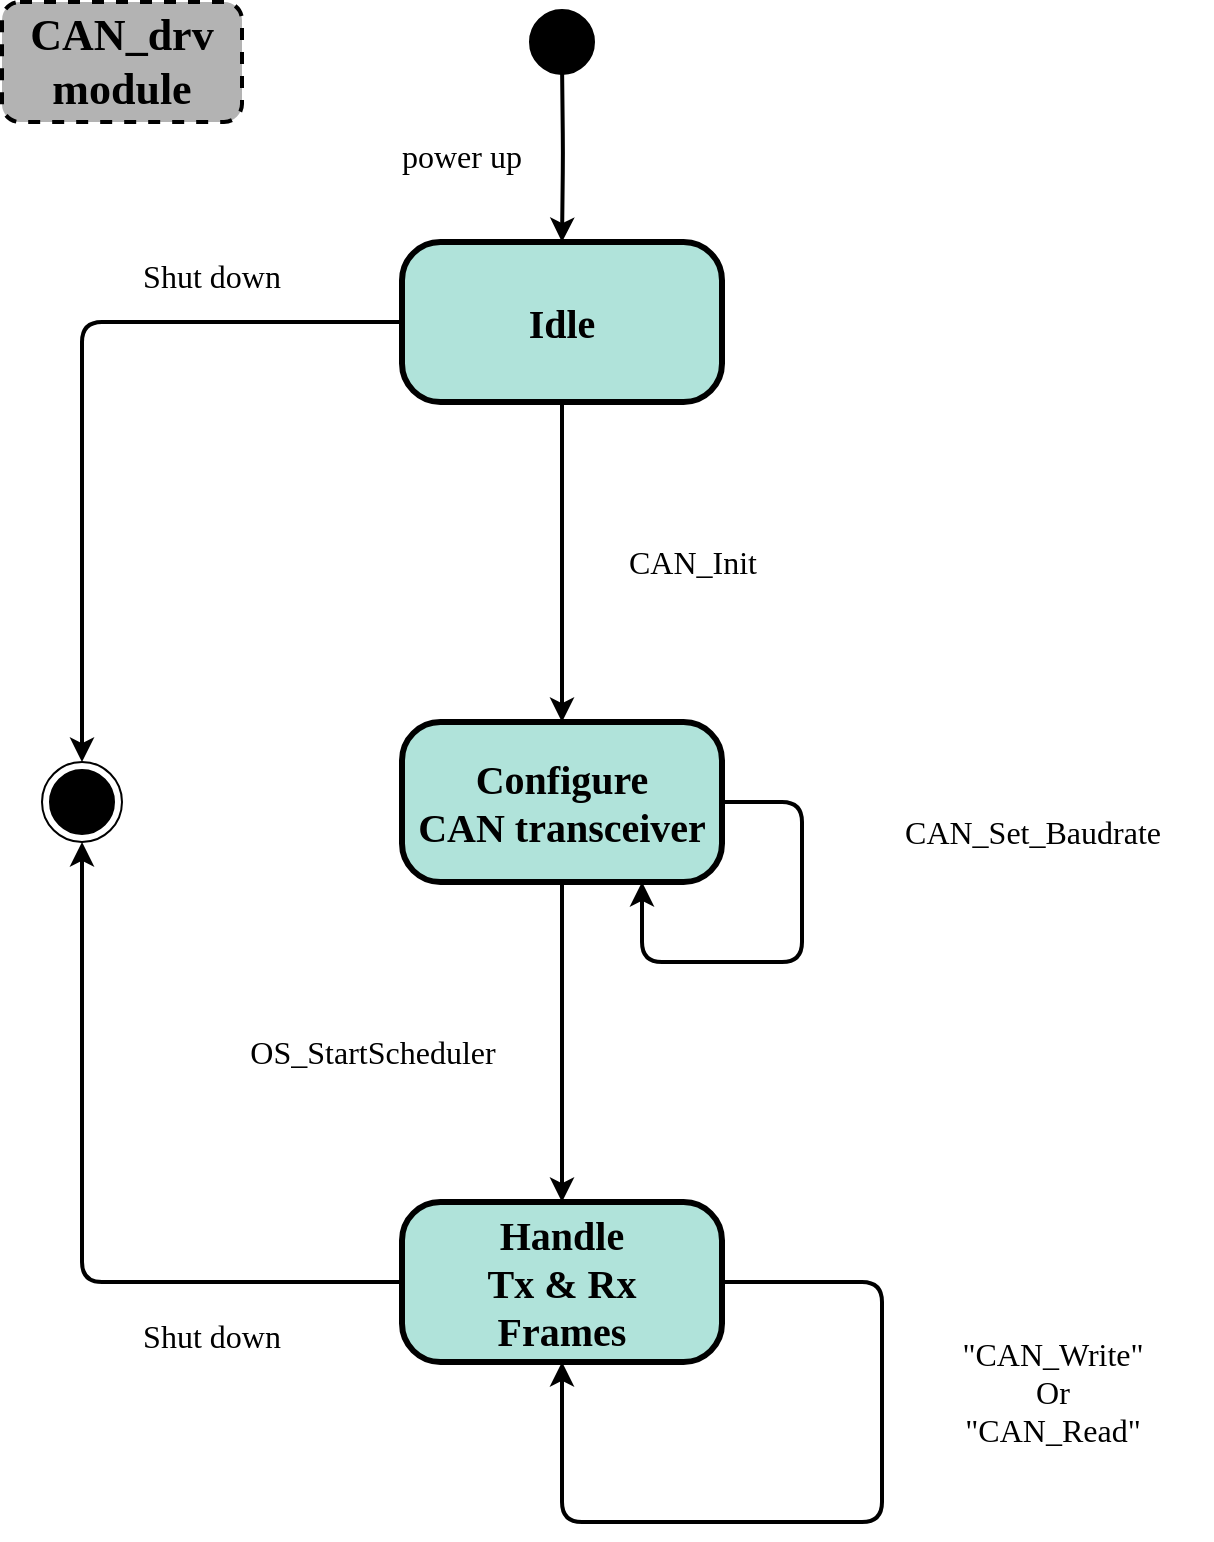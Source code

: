 <mxfile version="20.3.0" type="device"><diagram id="TMmDTFCwXRWhMBk5cCjn" name="Page-1"><mxGraphModel dx="2480" dy="1580" grid="1" gridSize="10" guides="1" tooltips="1" connect="1" arrows="1" fold="1" page="1" pageScale="1" pageWidth="850" pageHeight="1100" math="0" shadow="0"><root><mxCell id="0"/><mxCell id="1" parent="0"/><mxCell id="WguJrkOn_jlUVKtoJIfK-1" value="" style="edgeStyle=orthogonalEdgeStyle;rounded=1;orthogonalLoop=1;jettySize=auto;html=1;strokeColor=#000000;strokeWidth=2;fontFamily=Lucida Console;fontSize=20;fontStyle=1" edge="1" parent="1" target="WguJrkOn_jlUVKtoJIfK-5"><mxGeometry relative="1" as="geometry"><mxPoint x="430" y="180" as="sourcePoint"/></mxGeometry></mxCell><mxCell id="WguJrkOn_jlUVKtoJIfK-2" value="" style="ellipse;html=1;shape=startState;fillColor=#000000;strokeColor=#000000;rounded=1;shadow=0;comic=0;labelBackgroundColor=none;fontFamily=Lucida Console;fontSize=20;fontColor=#000000;align=center;direction=south;fontStyle=1" vertex="1" parent="1"><mxGeometry x="410" y="150" width="40" height="40" as="geometry"/></mxCell><mxCell id="WguJrkOn_jlUVKtoJIfK-3" style="edgeStyle=orthogonalEdgeStyle;rounded=1;orthogonalLoop=1;jettySize=auto;html=1;strokeColor=#000000;strokeWidth=2;fontFamily=Lucida Console;fontSize=20;fontStyle=1;entryX=0.5;entryY=0;entryDx=0;entryDy=0;" edge="1" parent="1" source="WguJrkOn_jlUVKtoJIfK-5" target="WguJrkOn_jlUVKtoJIfK-17"><mxGeometry relative="1" as="geometry"><mxPoint x="430" y="470" as="targetPoint"/></mxGeometry></mxCell><mxCell id="WguJrkOn_jlUVKtoJIfK-4" style="edgeStyle=orthogonalEdgeStyle;rounded=1;orthogonalLoop=1;jettySize=auto;html=1;entryX=0.5;entryY=0;entryDx=0;entryDy=0;strokeColor=#000000;strokeWidth=2;fontFamily=Lucida Console;fontSize=20;fontStyle=1" edge="1" parent="1" source="WguJrkOn_jlUVKtoJIfK-5" target="WguJrkOn_jlUVKtoJIfK-6"><mxGeometry relative="1" as="geometry"/></mxCell><mxCell id="WguJrkOn_jlUVKtoJIfK-5" value="&lt;font style=&quot;font-size: 20px;&quot;&gt;&lt;span style=&quot;font-size: 20px;&quot;&gt;Idle&lt;/span&gt;&lt;/font&gt;" style="rounded=1;whiteSpace=wrap;html=1;arcSize=24;fillColor=#B0E3DA;strokeColor=#000000;shadow=0;comic=0;labelBackgroundColor=none;fontFamily=Lucida Console;fontSize=20;fontColor=#000000;align=center;strokeWidth=3;fontStyle=1" vertex="1" parent="1"><mxGeometry x="350" y="270" width="160" height="80" as="geometry"/></mxCell><mxCell id="WguJrkOn_jlUVKtoJIfK-6" value="" style="ellipse;html=1;shape=endState;fillColor=#000000;strokeColor=#000000;rounded=1;shadow=0;comic=0;labelBackgroundColor=none;fontFamily=Lucida Console;fontSize=20;fontColor=#000000;align=center;fontStyle=1" vertex="1" parent="1"><mxGeometry x="170" y="530" width="40" height="40" as="geometry"/></mxCell><mxCell id="WguJrkOn_jlUVKtoJIfK-7" style="edgeStyle=orthogonalEdgeStyle;rounded=1;orthogonalLoop=1;jettySize=auto;html=1;strokeColor=#000000;strokeWidth=2;fontFamily=Lucida Console;fontSize=20;fontStyle=1" edge="1" parent="1" source="WguJrkOn_jlUVKtoJIfK-8" target="WguJrkOn_jlUVKtoJIfK-6"><mxGeometry relative="1" as="geometry"/></mxCell><mxCell id="WguJrkOn_jlUVKtoJIfK-8" value="&lt;div&gt;&lt;span style=&quot;background-color: initial;&quot;&gt;Handle&lt;br&gt;&lt;/span&gt;Tx &amp;amp; Rx&lt;br&gt;Frames&lt;/div&gt;" style="rounded=1;whiteSpace=wrap;html=1;arcSize=24;fillColor=#B0E3DA;strokeColor=#000000;shadow=0;comic=0;labelBackgroundColor=none;fontFamily=Lucida Console;fontSize=20;fontColor=#000000;align=center;strokeWidth=3;fontStyle=1" vertex="1" parent="1"><mxGeometry x="350" y="750" width="160" height="80" as="geometry"/></mxCell><mxCell id="WguJrkOn_jlUVKtoJIfK-9" value="" style="endArrow=classic;html=1;rounded=1;strokeColor=#000000;strokeWidth=2;exitX=1;exitY=0.5;exitDx=0;exitDy=0;entryX=0.5;entryY=1;entryDx=0;entryDy=0;fontFamily=Lucida Console;fontSize=20;fontStyle=1" edge="1" parent="1" source="WguJrkOn_jlUVKtoJIfK-8" target="WguJrkOn_jlUVKtoJIfK-8"><mxGeometry width="50" height="50" relative="1" as="geometry"><mxPoint x="555" y="810" as="sourcePoint"/><mxPoint x="605" y="760" as="targetPoint"/><Array as="points"><mxPoint x="590" y="790"/><mxPoint x="590" y="910"/><mxPoint x="430" y="910"/></Array></mxGeometry></mxCell><mxCell id="WguJrkOn_jlUVKtoJIfK-10" value="&lt;font style=&quot;font-size: 16px;&quot;&gt;power up&lt;/font&gt;" style="text;html=1;strokeColor=none;fillColor=none;align=center;verticalAlign=middle;whiteSpace=wrap;rounded=0;strokeWidth=3;fontFamily=Lucida Console;fontSize=20;" vertex="1" parent="1"><mxGeometry x="340" y="210" width="80" height="30" as="geometry"/></mxCell><mxCell id="WguJrkOn_jlUVKtoJIfK-11" value="&lt;font style=&quot;font-size: 16px;&quot;&gt;Shut down&lt;/font&gt;" style="text;html=1;strokeColor=none;fillColor=none;align=center;verticalAlign=middle;whiteSpace=wrap;rounded=0;strokeWidth=3;fontFamily=Lucida Console;fontSize=20;" vertex="1" parent="1"><mxGeometry x="210" y="270" width="90" height="30" as="geometry"/></mxCell><mxCell id="WguJrkOn_jlUVKtoJIfK-12" value="&lt;font style=&quot;font-size: 16px;&quot;&gt;Shut down&lt;/font&gt;" style="text;html=1;strokeColor=none;fillColor=none;align=center;verticalAlign=middle;whiteSpace=wrap;rounded=0;strokeWidth=3;fontFamily=Lucida Console;fontSize=20;" vertex="1" parent="1"><mxGeometry x="210" y="800" width="90" height="30" as="geometry"/></mxCell><mxCell id="WguJrkOn_jlUVKtoJIfK-13" value="CAN_Init" style="text;html=1;align=center;verticalAlign=middle;resizable=0;points=[];autosize=1;strokeColor=none;fillColor=none;fontSize=16;fontFamily=Lucida Console;" vertex="1" parent="1"><mxGeometry x="445" y="415" width="100" height="30" as="geometry"/></mxCell><mxCell id="WguJrkOn_jlUVKtoJIfK-14" value="&lt;div&gt;&quot;CAN_Write&quot;&lt;/div&gt;&lt;div&gt;Or&lt;/div&gt;&lt;div&gt;&quot;CAN_Read&quot;&lt;/div&gt;" style="text;html=1;align=center;verticalAlign=middle;resizable=0;points=[];autosize=1;strokeColor=none;fillColor=none;fontSize=16;fontFamily=Lucida Console;" vertex="1" parent="1"><mxGeometry x="610" y="810" width="130" height="70" as="geometry"/></mxCell><mxCell id="WguJrkOn_jlUVKtoJIfK-15" value="&lt;font style=&quot;&quot;&gt;&lt;span style=&quot;font-size: 22px;&quot;&gt;&lt;b&gt;CAN_drv&lt;/b&gt;&lt;/span&gt;&lt;br&gt;&lt;b style=&quot;font-size: 22px;&quot;&gt;module&lt;/b&gt;&lt;/font&gt;" style="rounded=1;whiteSpace=wrap;html=1;dashed=1;strokeColor=default;strokeWidth=2;fontFamily=Lucida Console;fontSize=16;fillColor=#B3B3B3;" vertex="1" parent="1"><mxGeometry x="150" y="150" width="120" height="60" as="geometry"/></mxCell><mxCell id="WguJrkOn_jlUVKtoJIfK-16" style="edgeStyle=orthogonalEdgeStyle;rounded=0;orthogonalLoop=1;jettySize=auto;html=1;entryX=0.5;entryY=0;entryDx=0;entryDy=0;strokeWidth=2;" edge="1" parent="1" source="WguJrkOn_jlUVKtoJIfK-17" target="WguJrkOn_jlUVKtoJIfK-8"><mxGeometry relative="1" as="geometry"/></mxCell><mxCell id="WguJrkOn_jlUVKtoJIfK-17" value="&lt;font style=&quot;&quot;&gt;Configure&lt;br&gt;CAN transceiver&lt;br&gt;&lt;/font&gt;" style="rounded=1;whiteSpace=wrap;html=1;arcSize=24;fillColor=#B0E3DA;strokeColor=#000000;shadow=0;comic=0;labelBackgroundColor=none;fontFamily=Lucida Console;fontSize=20;fontColor=#000000;align=center;strokeWidth=3;fontStyle=1" vertex="1" parent="1"><mxGeometry x="350" y="510" width="160" height="80" as="geometry"/></mxCell><mxCell id="WguJrkOn_jlUVKtoJIfK-18" value="" style="endArrow=classic;html=1;rounded=1;strokeWidth=2;exitX=1;exitY=0.5;exitDx=0;exitDy=0;entryX=0.75;entryY=1;entryDx=0;entryDy=0;" edge="1" parent="1" source="WguJrkOn_jlUVKtoJIfK-17" target="WguJrkOn_jlUVKtoJIfK-17"><mxGeometry width="50" height="50" relative="1" as="geometry"><mxPoint x="550" y="560" as="sourcePoint"/><mxPoint x="590" y="640" as="targetPoint"/><Array as="points"><mxPoint x="550" y="550"/><mxPoint x="550" y="630"/><mxPoint x="470" y="630"/></Array></mxGeometry></mxCell><mxCell id="WguJrkOn_jlUVKtoJIfK-19" value="CAN_Set_Baudrate" style="text;html=1;align=center;verticalAlign=middle;resizable=0;points=[];autosize=1;strokeColor=none;fillColor=none;fontSize=16;fontFamily=Lucida Console;" vertex="1" parent="1"><mxGeometry x="575" y="550" width="180" height="30" as="geometry"/></mxCell><mxCell id="WguJrkOn_jlUVKtoJIfK-20" value="OS_StartScheduler" style="text;html=1;align=center;verticalAlign=middle;resizable=0;points=[];autosize=1;strokeColor=none;fillColor=none;fontSize=16;fontFamily=Lucida Console;" vertex="1" parent="1"><mxGeometry x="240" y="660" width="190" height="30" as="geometry"/></mxCell></root></mxGraphModel></diagram></mxfile>
